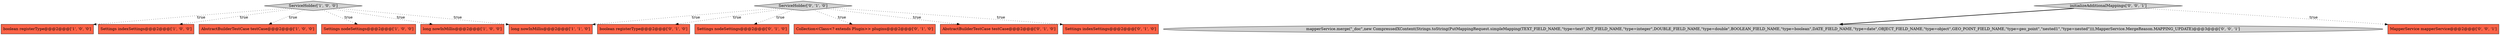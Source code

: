 digraph {
0 [style = filled, label = "boolean registerType@@@2@@@['1', '0', '0']", fillcolor = tomato, shape = box image = "AAA0AAABBB1BBB"];
11 [style = filled, label = "boolean registerType@@@2@@@['0', '1', '0']", fillcolor = tomato, shape = box image = "AAA0AAABBB2BBB"];
6 [style = filled, label = "ServiceHolder['1', '0', '0']", fillcolor = lightgray, shape = diamond image = "AAA0AAABBB1BBB"];
3 [style = filled, label = "Settings indexSettings@@@2@@@['1', '0', '0']", fillcolor = tomato, shape = box image = "AAA0AAABBB1BBB"];
4 [style = filled, label = "AbstractBuilderTestCase testCase@@@2@@@['1', '0', '0']", fillcolor = tomato, shape = box image = "AAA0AAABBB1BBB"];
10 [style = filled, label = "Settings nodeSettings@@@2@@@['0', '1', '0']", fillcolor = tomato, shape = box image = "AAA0AAABBB2BBB"];
8 [style = filled, label = "ServiceHolder['0', '1', '0']", fillcolor = lightgray, shape = diamond image = "AAA0AAABBB2BBB"];
1 [style = filled, label = "Settings nodeSettings@@@2@@@['1', '0', '0']", fillcolor = tomato, shape = box image = "AAA0AAABBB1BBB"];
15 [style = filled, label = "mapperService.merge(\"_doc\",new CompressedXContent(Strings.toString(PutMappingRequest.simpleMapping(TEXT_FIELD_NAME,\"type=text\",INT_FIELD_NAME,\"type=integer\",DOUBLE_FIELD_NAME,\"type=double\",BOOLEAN_FIELD_NAME,\"type=boolean\",DATE_FIELD_NAME,\"type=date\",OBJECT_FIELD_NAME,\"type=object\",GEO_POINT_FIELD_NAME,\"type=geo_point\",\"nested1\",\"type=nested\"))),MapperService.MergeReason.MAPPING_UPDATE)@@@3@@@['0', '0', '1']", fillcolor = lightgray, shape = ellipse image = "AAA0AAABBB3BBB"];
14 [style = filled, label = "MapperService mapperService@@@2@@@['0', '0', '1']", fillcolor = tomato, shape = box image = "AAA0AAABBB3BBB"];
9 [style = filled, label = "Collection<Class<? extends Plugin>> plugins@@@2@@@['0', '1', '0']", fillcolor = tomato, shape = box image = "AAA0AAABBB2BBB"];
13 [style = filled, label = "initializeAdditionalMappings['0', '0', '1']", fillcolor = lightgray, shape = diamond image = "AAA0AAABBB3BBB"];
7 [style = filled, label = "AbstractBuilderTestCase testCase@@@2@@@['0', '1', '0']", fillcolor = tomato, shape = box image = "AAA0AAABBB2BBB"];
5 [style = filled, label = "long nowInMillis@@@2@@@['1', '1', '0']", fillcolor = tomato, shape = box image = "AAA0AAABBB1BBB"];
12 [style = filled, label = "Settings indexSettings@@@2@@@['0', '1', '0']", fillcolor = tomato, shape = box image = "AAA0AAABBB2BBB"];
2 [style = filled, label = "long nowInMillis@@@2@@@['1', '0', '0']", fillcolor = tomato, shape = box image = "AAA0AAABBB1BBB"];
8->10 [style = dotted, label="true"];
6->5 [style = dotted, label="true"];
6->4 [style = dotted, label="true"];
8->11 [style = dotted, label="true"];
8->12 [style = dotted, label="true"];
6->1 [style = dotted, label="true"];
13->15 [style = bold, label=""];
6->2 [style = dotted, label="true"];
8->7 [style = dotted, label="true"];
13->14 [style = dotted, label="true"];
8->5 [style = dotted, label="true"];
6->3 [style = dotted, label="true"];
6->0 [style = dotted, label="true"];
8->9 [style = dotted, label="true"];
}
